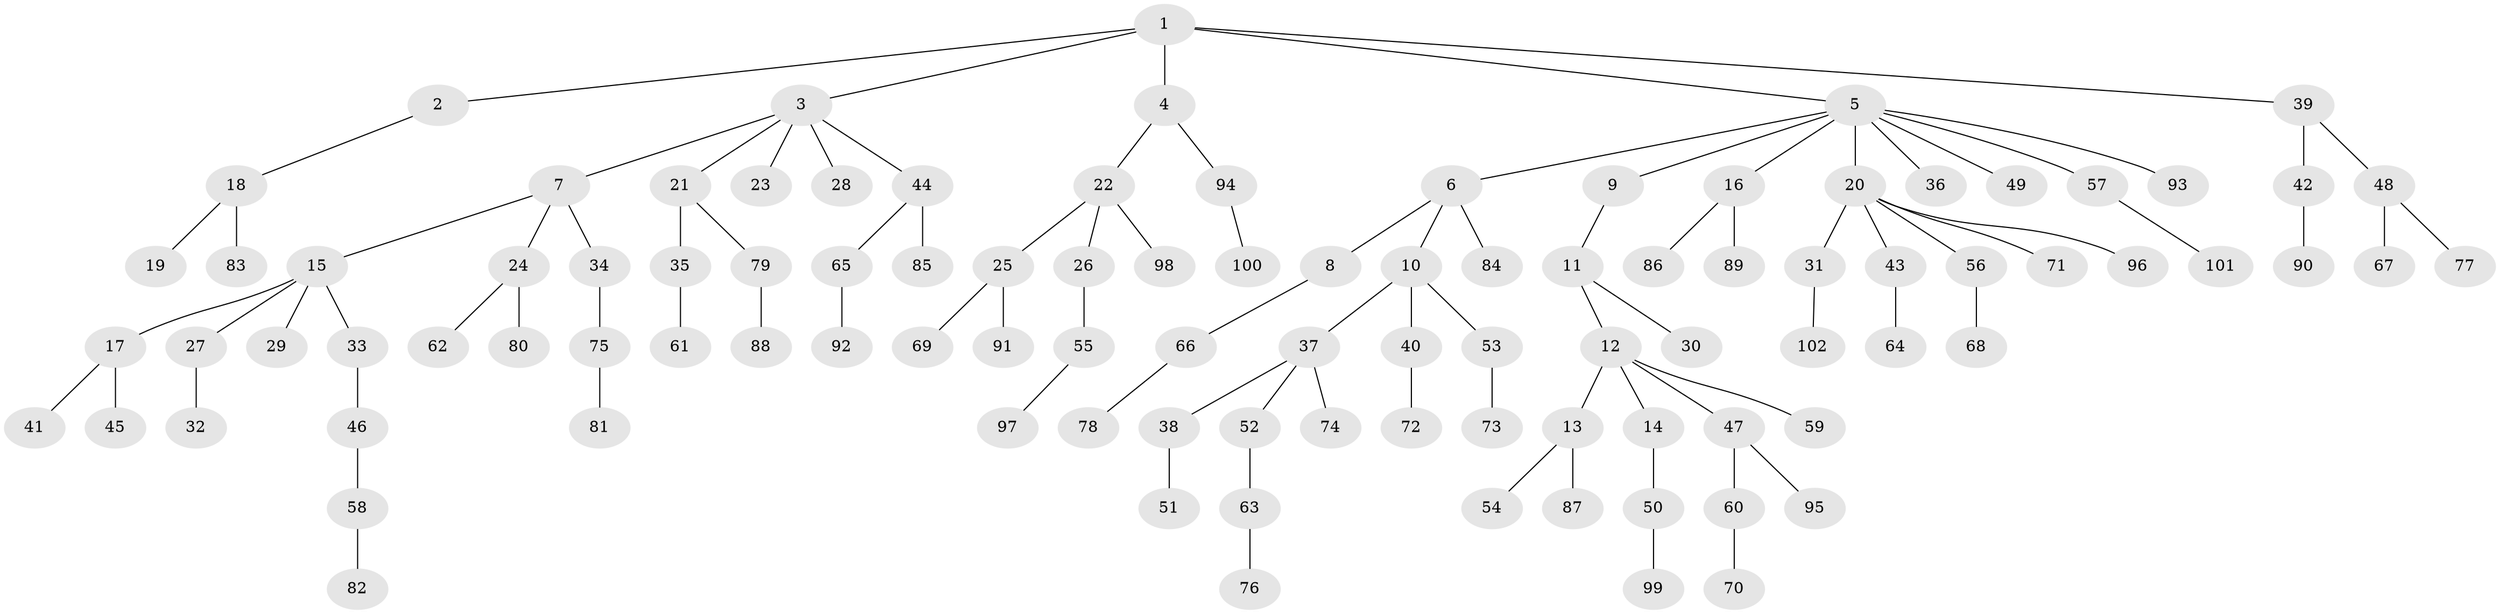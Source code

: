 // coarse degree distribution, {6: 0.057971014492753624, 2: 0.2028985507246377, 7: 0.014492753623188406, 9: 0.014492753623188406, 5: 0.014492753623188406, 3: 0.043478260869565216, 4: 0.043478260869565216, 1: 0.6086956521739131}
// Generated by graph-tools (version 1.1) at 2025/42/03/06/25 10:42:05]
// undirected, 102 vertices, 101 edges
graph export_dot {
graph [start="1"]
  node [color=gray90,style=filled];
  1;
  2;
  3;
  4;
  5;
  6;
  7;
  8;
  9;
  10;
  11;
  12;
  13;
  14;
  15;
  16;
  17;
  18;
  19;
  20;
  21;
  22;
  23;
  24;
  25;
  26;
  27;
  28;
  29;
  30;
  31;
  32;
  33;
  34;
  35;
  36;
  37;
  38;
  39;
  40;
  41;
  42;
  43;
  44;
  45;
  46;
  47;
  48;
  49;
  50;
  51;
  52;
  53;
  54;
  55;
  56;
  57;
  58;
  59;
  60;
  61;
  62;
  63;
  64;
  65;
  66;
  67;
  68;
  69;
  70;
  71;
  72;
  73;
  74;
  75;
  76;
  77;
  78;
  79;
  80;
  81;
  82;
  83;
  84;
  85;
  86;
  87;
  88;
  89;
  90;
  91;
  92;
  93;
  94;
  95;
  96;
  97;
  98;
  99;
  100;
  101;
  102;
  1 -- 2;
  1 -- 3;
  1 -- 4;
  1 -- 5;
  1 -- 39;
  2 -- 18;
  3 -- 7;
  3 -- 21;
  3 -- 23;
  3 -- 28;
  3 -- 44;
  4 -- 22;
  4 -- 94;
  5 -- 6;
  5 -- 9;
  5 -- 16;
  5 -- 20;
  5 -- 36;
  5 -- 49;
  5 -- 57;
  5 -- 93;
  6 -- 8;
  6 -- 10;
  6 -- 84;
  7 -- 15;
  7 -- 24;
  7 -- 34;
  8 -- 66;
  9 -- 11;
  10 -- 37;
  10 -- 40;
  10 -- 53;
  11 -- 12;
  11 -- 30;
  12 -- 13;
  12 -- 14;
  12 -- 47;
  12 -- 59;
  13 -- 54;
  13 -- 87;
  14 -- 50;
  15 -- 17;
  15 -- 27;
  15 -- 29;
  15 -- 33;
  16 -- 86;
  16 -- 89;
  17 -- 41;
  17 -- 45;
  18 -- 19;
  18 -- 83;
  20 -- 31;
  20 -- 43;
  20 -- 56;
  20 -- 71;
  20 -- 96;
  21 -- 35;
  21 -- 79;
  22 -- 25;
  22 -- 26;
  22 -- 98;
  24 -- 62;
  24 -- 80;
  25 -- 69;
  25 -- 91;
  26 -- 55;
  27 -- 32;
  31 -- 102;
  33 -- 46;
  34 -- 75;
  35 -- 61;
  37 -- 38;
  37 -- 52;
  37 -- 74;
  38 -- 51;
  39 -- 42;
  39 -- 48;
  40 -- 72;
  42 -- 90;
  43 -- 64;
  44 -- 65;
  44 -- 85;
  46 -- 58;
  47 -- 60;
  47 -- 95;
  48 -- 67;
  48 -- 77;
  50 -- 99;
  52 -- 63;
  53 -- 73;
  55 -- 97;
  56 -- 68;
  57 -- 101;
  58 -- 82;
  60 -- 70;
  63 -- 76;
  65 -- 92;
  66 -- 78;
  75 -- 81;
  79 -- 88;
  94 -- 100;
}
